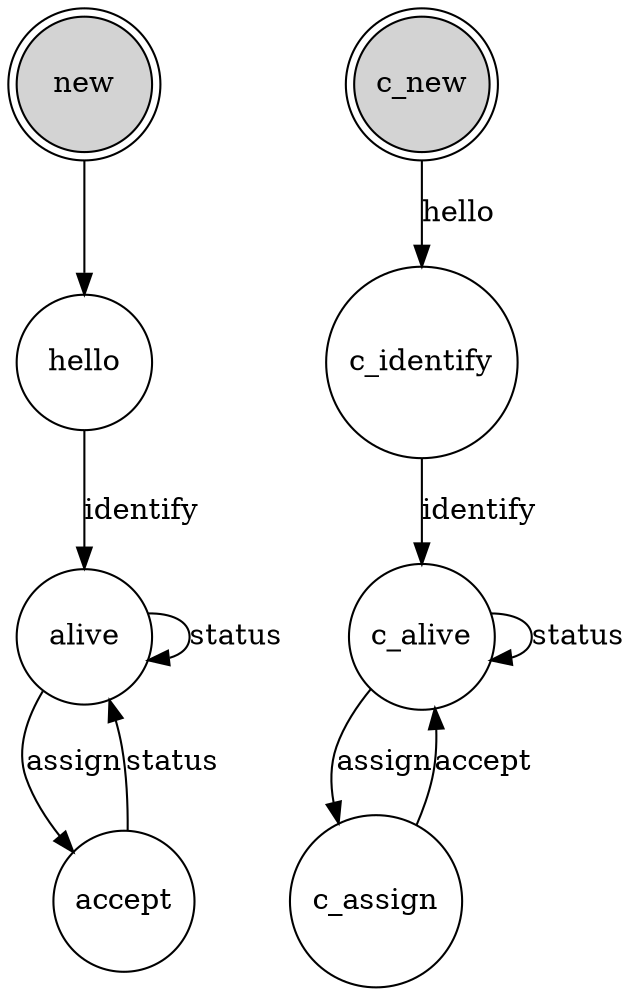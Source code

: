 digraph finite_state_machine {
  subgraph server_client {
    label = "server-client";
    node [shape = circle; width = 0.9;];
    
    /**
     * Entities
     */
    new [shape = doublecircle;style = filled;];
    hello;
    alive;
    accept;
    
    /**
     * Relationships
     */
    new -> hello;
    hello -> alive [label = "identify";];
    alive -> alive [label = "status";];
    alive -> accept [label = "assign";];
    accept -> alive [label = "status";];
  }
  subgraph client {
    label = "client";
    node [shape = circle; width = 0.9;];
    c_new [shape = doublecircle;style = filled;];
    c_identify;
    c_alive;
    c_assign;
    
    c_new -> c_identify [label = "hello";];
    // todo: identify return to ensure ID is set on server
    c_identify -> c_alive [label = "identify";];
    c_alive -> c_alive [label = "status";];
    c_alive -> c_assign [label = "assign";];
    c_assign -> c_alive [label = "accept";];
  }
}